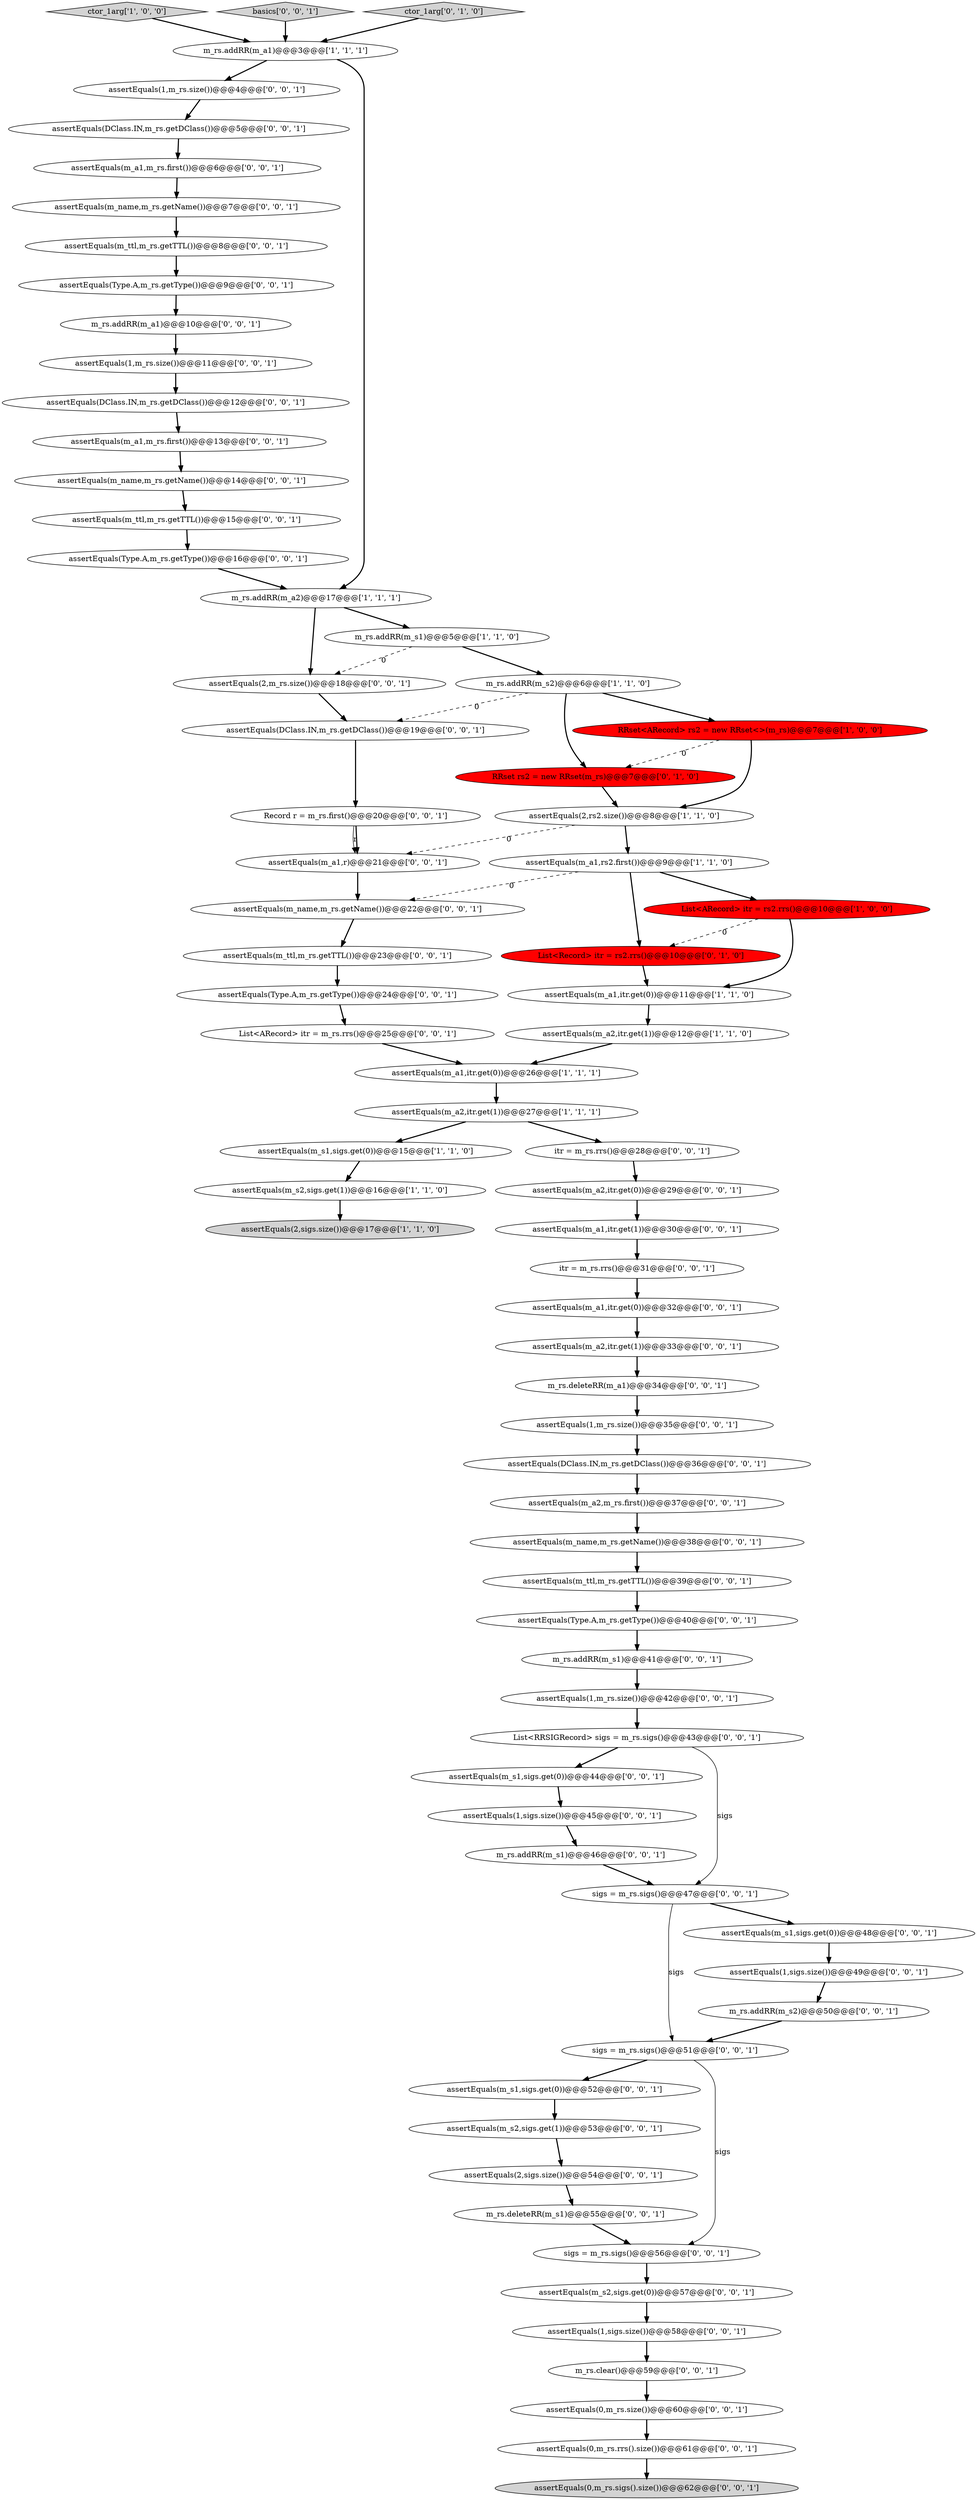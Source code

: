 digraph {
64 [style = filled, label = "assertEquals(m_s2,sigs.get(1))@@@53@@@['0', '0', '1']", fillcolor = white, shape = ellipse image = "AAA0AAABBB3BBB"];
32 [style = filled, label = "Record r = m_rs.first()@@@20@@@['0', '0', '1']", fillcolor = white, shape = ellipse image = "AAA0AAABBB3BBB"];
36 [style = filled, label = "assertEquals(m_s1,sigs.get(0))@@@52@@@['0', '0', '1']", fillcolor = white, shape = ellipse image = "AAA0AAABBB3BBB"];
9 [style = filled, label = "assertEquals(m_s1,sigs.get(0))@@@15@@@['1', '1', '0']", fillcolor = white, shape = ellipse image = "AAA0AAABBB1BBB"];
44 [style = filled, label = "assertEquals(m_ttl,m_rs.getTTL())@@@23@@@['0', '0', '1']", fillcolor = white, shape = ellipse image = "AAA0AAABBB3BBB"];
3 [style = filled, label = "assertEquals(m_a1,rs2.first())@@@9@@@['1', '1', '0']", fillcolor = white, shape = ellipse image = "AAA0AAABBB1BBB"];
5 [style = filled, label = "m_rs.addRR(m_a1)@@@3@@@['1', '1', '1']", fillcolor = white, shape = ellipse image = "AAA0AAABBB1BBB"];
23 [style = filled, label = "assertEquals(DClass.IN,m_rs.getDClass())@@@12@@@['0', '0', '1']", fillcolor = white, shape = ellipse image = "AAA0AAABBB3BBB"];
29 [style = filled, label = "itr = m_rs.rrs()@@@31@@@['0', '0', '1']", fillcolor = white, shape = ellipse image = "AAA0AAABBB3BBB"];
34 [style = filled, label = "m_rs.deleteRR(m_s1)@@@55@@@['0', '0', '1']", fillcolor = white, shape = ellipse image = "AAA0AAABBB3BBB"];
19 [style = filled, label = "itr = m_rs.rrs()@@@28@@@['0', '0', '1']", fillcolor = white, shape = ellipse image = "AAA0AAABBB3BBB"];
21 [style = filled, label = "m_rs.deleteRR(m_a1)@@@34@@@['0', '0', '1']", fillcolor = white, shape = ellipse image = "AAA0AAABBB3BBB"];
26 [style = filled, label = "assertEquals(0,m_rs.sigs().size())@@@62@@@['0', '0', '1']", fillcolor = lightgray, shape = ellipse image = "AAA0AAABBB3BBB"];
40 [style = filled, label = "assertEquals(1,sigs.size())@@@45@@@['0', '0', '1']", fillcolor = white, shape = ellipse image = "AAA0AAABBB3BBB"];
53 [style = filled, label = "assertEquals(m_a1,itr.get(0))@@@32@@@['0', '0', '1']", fillcolor = white, shape = ellipse image = "AAA0AAABBB3BBB"];
10 [style = filled, label = "assertEquals(m_a2,itr.get(1))@@@12@@@['1', '1', '0']", fillcolor = white, shape = ellipse image = "AAA0AAABBB1BBB"];
20 [style = filled, label = "assertEquals(Type.A,m_rs.getType())@@@9@@@['0', '0', '1']", fillcolor = white, shape = ellipse image = "AAA0AAABBB3BBB"];
58 [style = filled, label = "assertEquals(0,m_rs.rrs().size())@@@61@@@['0', '0', '1']", fillcolor = white, shape = ellipse image = "AAA0AAABBB3BBB"];
60 [style = filled, label = "assertEquals(m_a1,m_rs.first())@@@6@@@['0', '0', '1']", fillcolor = white, shape = ellipse image = "AAA0AAABBB3BBB"];
69 [style = filled, label = "assertEquals(2,m_rs.size())@@@18@@@['0', '0', '1']", fillcolor = white, shape = ellipse image = "AAA0AAABBB3BBB"];
54 [style = filled, label = "assertEquals(1,m_rs.size())@@@4@@@['0', '0', '1']", fillcolor = white, shape = ellipse image = "AAA0AAABBB3BBB"];
47 [style = filled, label = "assertEquals(m_ttl,m_rs.getTTL())@@@15@@@['0', '0', '1']", fillcolor = white, shape = ellipse image = "AAA0AAABBB3BBB"];
72 [style = filled, label = "m_rs.clear()@@@59@@@['0', '0', '1']", fillcolor = white, shape = ellipse image = "AAA0AAABBB3BBB"];
13 [style = filled, label = "ctor_1arg['1', '0', '0']", fillcolor = lightgray, shape = diamond image = "AAA0AAABBB1BBB"];
43 [style = filled, label = "assertEquals(m_ttl,m_rs.getTTL())@@@8@@@['0', '0', '1']", fillcolor = white, shape = ellipse image = "AAA0AAABBB3BBB"];
45 [style = filled, label = "assertEquals(DClass.IN,m_rs.getDClass())@@@36@@@['0', '0', '1']", fillcolor = white, shape = ellipse image = "AAA0AAABBB3BBB"];
14 [style = filled, label = "m_rs.addRR(m_s2)@@@6@@@['1', '1', '0']", fillcolor = white, shape = ellipse image = "AAA0AAABBB1BBB"];
31 [style = filled, label = "assertEquals(1,m_rs.size())@@@35@@@['0', '0', '1']", fillcolor = white, shape = ellipse image = "AAA0AAABBB3BBB"];
12 [style = filled, label = "assertEquals(2,sigs.size())@@@17@@@['1', '1', '0']", fillcolor = lightgray, shape = ellipse image = "AAA0AAABBB1BBB"];
33 [style = filled, label = "sigs = m_rs.sigs()@@@56@@@['0', '0', '1']", fillcolor = white, shape = ellipse image = "AAA0AAABBB3BBB"];
46 [style = filled, label = "List<RRSIGRecord> sigs = m_rs.sigs()@@@43@@@['0', '0', '1']", fillcolor = white, shape = ellipse image = "AAA0AAABBB3BBB"];
16 [style = filled, label = "RRset rs2 = new RRset(m_rs)@@@7@@@['0', '1', '0']", fillcolor = red, shape = ellipse image = "AAA1AAABBB2BBB"];
48 [style = filled, label = "assertEquals(2,sigs.size())@@@54@@@['0', '0', '1']", fillcolor = white, shape = ellipse image = "AAA0AAABBB3BBB"];
70 [style = filled, label = "assertEquals(m_a2,itr.get(0))@@@29@@@['0', '0', '1']", fillcolor = white, shape = ellipse image = "AAA0AAABBB3BBB"];
61 [style = filled, label = "assertEquals(0,m_rs.size())@@@60@@@['0', '0', '1']", fillcolor = white, shape = ellipse image = "AAA0AAABBB3BBB"];
38 [style = filled, label = "assertEquals(m_a1,r)@@@21@@@['0', '0', '1']", fillcolor = white, shape = ellipse image = "AAA0AAABBB3BBB"];
7 [style = filled, label = "assertEquals(m_a1,itr.get(0))@@@26@@@['1', '1', '1']", fillcolor = white, shape = ellipse image = "AAA0AAABBB1BBB"];
49 [style = filled, label = "m_rs.addRR(m_s2)@@@50@@@['0', '0', '1']", fillcolor = white, shape = ellipse image = "AAA0AAABBB3BBB"];
51 [style = filled, label = "assertEquals(m_name,m_rs.getName())@@@38@@@['0', '0', '1']", fillcolor = white, shape = ellipse image = "AAA0AAABBB3BBB"];
4 [style = filled, label = "m_rs.addRR(m_a2)@@@17@@@['1', '1', '1']", fillcolor = white, shape = ellipse image = "AAA0AAABBB1BBB"];
17 [style = filled, label = "List<Record> itr = rs2.rrs()@@@10@@@['0', '1', '0']", fillcolor = red, shape = ellipse image = "AAA1AAABBB2BBB"];
41 [style = filled, label = "assertEquals(1,m_rs.size())@@@42@@@['0', '0', '1']", fillcolor = white, shape = ellipse image = "AAA0AAABBB3BBB"];
66 [style = filled, label = "assertEquals(1,sigs.size())@@@49@@@['0', '0', '1']", fillcolor = white, shape = ellipse image = "AAA0AAABBB3BBB"];
55 [style = filled, label = "m_rs.addRR(m_s1)@@@46@@@['0', '0', '1']", fillcolor = white, shape = ellipse image = "AAA0AAABBB3BBB"];
71 [style = filled, label = "sigs = m_rs.sigs()@@@51@@@['0', '0', '1']", fillcolor = white, shape = ellipse image = "AAA0AAABBB3BBB"];
0 [style = filled, label = "List<ARecord> itr = rs2.rrs()@@@10@@@['1', '0', '0']", fillcolor = red, shape = ellipse image = "AAA1AAABBB1BBB"];
22 [style = filled, label = "assertEquals(m_s1,sigs.get(0))@@@44@@@['0', '0', '1']", fillcolor = white, shape = ellipse image = "AAA0AAABBB3BBB"];
56 [style = filled, label = "sigs = m_rs.sigs()@@@47@@@['0', '0', '1']", fillcolor = white, shape = ellipse image = "AAA0AAABBB3BBB"];
1 [style = filled, label = "RRset<ARecord> rs2 = new RRset<>(m_rs)@@@7@@@['1', '0', '0']", fillcolor = red, shape = ellipse image = "AAA1AAABBB1BBB"];
39 [style = filled, label = "m_rs.addRR(m_s1)@@@41@@@['0', '0', '1']", fillcolor = white, shape = ellipse image = "AAA0AAABBB3BBB"];
42 [style = filled, label = "assertEquals(m_a1,m_rs.first())@@@13@@@['0', '0', '1']", fillcolor = white, shape = ellipse image = "AAA0AAABBB3BBB"];
62 [style = filled, label = "assertEquals(m_name,m_rs.getName())@@@14@@@['0', '0', '1']", fillcolor = white, shape = ellipse image = "AAA0AAABBB3BBB"];
73 [style = filled, label = "assertEquals(DClass.IN,m_rs.getDClass())@@@19@@@['0', '0', '1']", fillcolor = white, shape = ellipse image = "AAA0AAABBB3BBB"];
15 [style = filled, label = "m_rs.addRR(m_s1)@@@5@@@['1', '1', '0']", fillcolor = white, shape = ellipse image = "AAA0AAABBB1BBB"];
35 [style = filled, label = "assertEquals(1,sigs.size())@@@58@@@['0', '0', '1']", fillcolor = white, shape = ellipse image = "AAA0AAABBB3BBB"];
65 [style = filled, label = "assertEquals(1,m_rs.size())@@@11@@@['0', '0', '1']", fillcolor = white, shape = ellipse image = "AAA0AAABBB3BBB"];
25 [style = filled, label = "assertEquals(m_name,m_rs.getName())@@@7@@@['0', '0', '1']", fillcolor = white, shape = ellipse image = "AAA0AAABBB3BBB"];
74 [style = filled, label = "assertEquals(m_a2,itr.get(1))@@@33@@@['0', '0', '1']", fillcolor = white, shape = ellipse image = "AAA0AAABBB3BBB"];
50 [style = filled, label = "basics['0', '0', '1']", fillcolor = lightgray, shape = diamond image = "AAA0AAABBB3BBB"];
63 [style = filled, label = "assertEquals(m_ttl,m_rs.getTTL())@@@39@@@['0', '0', '1']", fillcolor = white, shape = ellipse image = "AAA0AAABBB3BBB"];
57 [style = filled, label = "m_rs.addRR(m_a1)@@@10@@@['0', '0', '1']", fillcolor = white, shape = ellipse image = "AAA0AAABBB3BBB"];
6 [style = filled, label = "assertEquals(m_s2,sigs.get(1))@@@16@@@['1', '1', '0']", fillcolor = white, shape = ellipse image = "AAA0AAABBB1BBB"];
8 [style = filled, label = "assertEquals(m_a2,itr.get(1))@@@27@@@['1', '1', '1']", fillcolor = white, shape = ellipse image = "AAA0AAABBB1BBB"];
67 [style = filled, label = "assertEquals(Type.A,m_rs.getType())@@@40@@@['0', '0', '1']", fillcolor = white, shape = ellipse image = "AAA0AAABBB3BBB"];
24 [style = filled, label = "assertEquals(m_a1,itr.get(1))@@@30@@@['0', '0', '1']", fillcolor = white, shape = ellipse image = "AAA0AAABBB3BBB"];
75 [style = filled, label = "assertEquals(Type.A,m_rs.getType())@@@24@@@['0', '0', '1']", fillcolor = white, shape = ellipse image = "AAA0AAABBB3BBB"];
52 [style = filled, label = "List<ARecord> itr = m_rs.rrs()@@@25@@@['0', '0', '1']", fillcolor = white, shape = ellipse image = "AAA0AAABBB3BBB"];
28 [style = filled, label = "assertEquals(m_s2,sigs.get(0))@@@57@@@['0', '0', '1']", fillcolor = white, shape = ellipse image = "AAA0AAABBB3BBB"];
11 [style = filled, label = "assertEquals(2,rs2.size())@@@8@@@['1', '1', '0']", fillcolor = white, shape = ellipse image = "AAA0AAABBB1BBB"];
59 [style = filled, label = "assertEquals(Type.A,m_rs.getType())@@@16@@@['0', '0', '1']", fillcolor = white, shape = ellipse image = "AAA0AAABBB3BBB"];
37 [style = filled, label = "assertEquals(DClass.IN,m_rs.getDClass())@@@5@@@['0', '0', '1']", fillcolor = white, shape = ellipse image = "AAA0AAABBB3BBB"];
18 [style = filled, label = "ctor_1arg['0', '1', '0']", fillcolor = lightgray, shape = diamond image = "AAA0AAABBB2BBB"];
27 [style = filled, label = "assertEquals(m_a2,m_rs.first())@@@37@@@['0', '0', '1']", fillcolor = white, shape = ellipse image = "AAA0AAABBB3BBB"];
2 [style = filled, label = "assertEquals(m_a1,itr.get(0))@@@11@@@['1', '1', '0']", fillcolor = white, shape = ellipse image = "AAA0AAABBB1BBB"];
30 [style = filled, label = "assertEquals(m_name,m_rs.getName())@@@22@@@['0', '0', '1']", fillcolor = white, shape = ellipse image = "AAA0AAABBB3BBB"];
68 [style = filled, label = "assertEquals(m_s1,sigs.get(0))@@@48@@@['0', '0', '1']", fillcolor = white, shape = ellipse image = "AAA0AAABBB3BBB"];
67->39 [style = bold, label=""];
20->57 [style = bold, label=""];
40->55 [style = bold, label=""];
4->15 [style = bold, label=""];
45->27 [style = bold, label=""];
68->66 [style = bold, label=""];
15->69 [style = dashed, label="0"];
25->43 [style = bold, label=""];
7->8 [style = bold, label=""];
74->21 [style = bold, label=""];
32->38 [style = solid, label="r"];
9->6 [style = bold, label=""];
38->30 [style = bold, label=""];
21->31 [style = bold, label=""];
71->33 [style = solid, label="sigs"];
37->60 [style = bold, label=""];
50->5 [style = bold, label=""];
54->37 [style = bold, label=""];
75->52 [style = bold, label=""];
27->51 [style = bold, label=""];
48->34 [style = bold, label=""];
14->16 [style = bold, label=""];
33->28 [style = bold, label=""];
34->33 [style = bold, label=""];
59->4 [style = bold, label=""];
0->17 [style = dashed, label="0"];
10->7 [style = bold, label=""];
3->0 [style = bold, label=""];
1->11 [style = bold, label=""];
28->35 [style = bold, label=""];
49->71 [style = bold, label=""];
17->2 [style = bold, label=""];
71->36 [style = bold, label=""];
72->61 [style = bold, label=""];
13->5 [style = bold, label=""];
39->41 [style = bold, label=""];
41->46 [style = bold, label=""];
52->7 [style = bold, label=""];
57->65 [style = bold, label=""];
70->24 [style = bold, label=""];
66->49 [style = bold, label=""];
30->44 [style = bold, label=""];
51->63 [style = bold, label=""];
56->68 [style = bold, label=""];
3->30 [style = dashed, label="0"];
15->14 [style = bold, label=""];
46->56 [style = solid, label="sigs"];
19->70 [style = bold, label=""];
43->20 [style = bold, label=""];
14->73 [style = dashed, label="0"];
2->10 [style = bold, label=""];
47->59 [style = bold, label=""];
73->32 [style = bold, label=""];
60->25 [style = bold, label=""];
23->42 [style = bold, label=""];
44->75 [style = bold, label=""];
11->3 [style = bold, label=""];
53->74 [style = bold, label=""];
5->4 [style = bold, label=""];
63->67 [style = bold, label=""];
3->17 [style = bold, label=""];
4->69 [style = bold, label=""];
62->47 [style = bold, label=""];
42->62 [style = bold, label=""];
58->26 [style = bold, label=""];
56->71 [style = solid, label="sigs"];
36->64 [style = bold, label=""];
22->40 [style = bold, label=""];
46->22 [style = bold, label=""];
6->12 [style = bold, label=""];
29->53 [style = bold, label=""];
5->54 [style = bold, label=""];
16->11 [style = bold, label=""];
8->19 [style = bold, label=""];
0->2 [style = bold, label=""];
24->29 [style = bold, label=""];
61->58 [style = bold, label=""];
14->1 [style = bold, label=""];
55->56 [style = bold, label=""];
11->38 [style = dashed, label="0"];
32->38 [style = bold, label=""];
1->16 [style = dashed, label="0"];
18->5 [style = bold, label=""];
8->9 [style = bold, label=""];
35->72 [style = bold, label=""];
69->73 [style = bold, label=""];
31->45 [style = bold, label=""];
64->48 [style = bold, label=""];
65->23 [style = bold, label=""];
}

